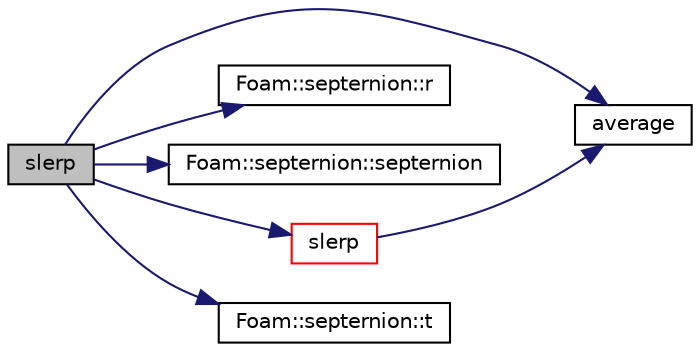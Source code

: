 digraph "slerp"
{
  bgcolor="transparent";
  edge [fontname="Helvetica",fontsize="10",labelfontname="Helvetica",labelfontsize="10"];
  node [fontname="Helvetica",fontsize="10",shape=record];
  rankdir="LR";
  Node137915 [label="slerp",height=0.2,width=0.4,color="black", fillcolor="grey75", style="filled", fontcolor="black"];
  Node137915 -> Node137916 [color="midnightblue",fontsize="10",style="solid",fontname="Helvetica"];
  Node137916 [label="average",height=0.2,width=0.4,color="black",URL="$a21851.html#a5a041ffab192e0ee23f9062c8f541068"];
  Node137915 -> Node137917 [color="midnightblue",fontsize="10",style="solid",fontname="Helvetica"];
  Node137917 [label="Foam::septernion::r",height=0.2,width=0.4,color="black",URL="$a29401.html#a3f654a0f851ca1874a91504ca2e31ba4"];
  Node137915 -> Node137918 [color="midnightblue",fontsize="10",style="solid",fontname="Helvetica"];
  Node137918 [label="Foam::septernion::septernion",height=0.2,width=0.4,color="black",URL="$a29401.html#ab15a66f0258e115ba50165b7a707eece",tooltip="Construct null. "];
  Node137915 -> Node137919 [color="midnightblue",fontsize="10",style="solid",fontname="Helvetica"];
  Node137919 [label="slerp",height=0.2,width=0.4,color="red",URL="$a21851.html#ad99931d1155936b2d8aa2ce6651bce06",tooltip="Spherical linear interpolation of quaternions. "];
  Node137919 -> Node137916 [color="midnightblue",fontsize="10",style="solid",fontname="Helvetica"];
  Node137915 -> Node137926 [color="midnightblue",fontsize="10",style="solid",fontname="Helvetica"];
  Node137926 [label="Foam::septernion::t",height=0.2,width=0.4,color="black",URL="$a29401.html#ac90b4495e032d0efeb603179edc4cb8c"];
}
